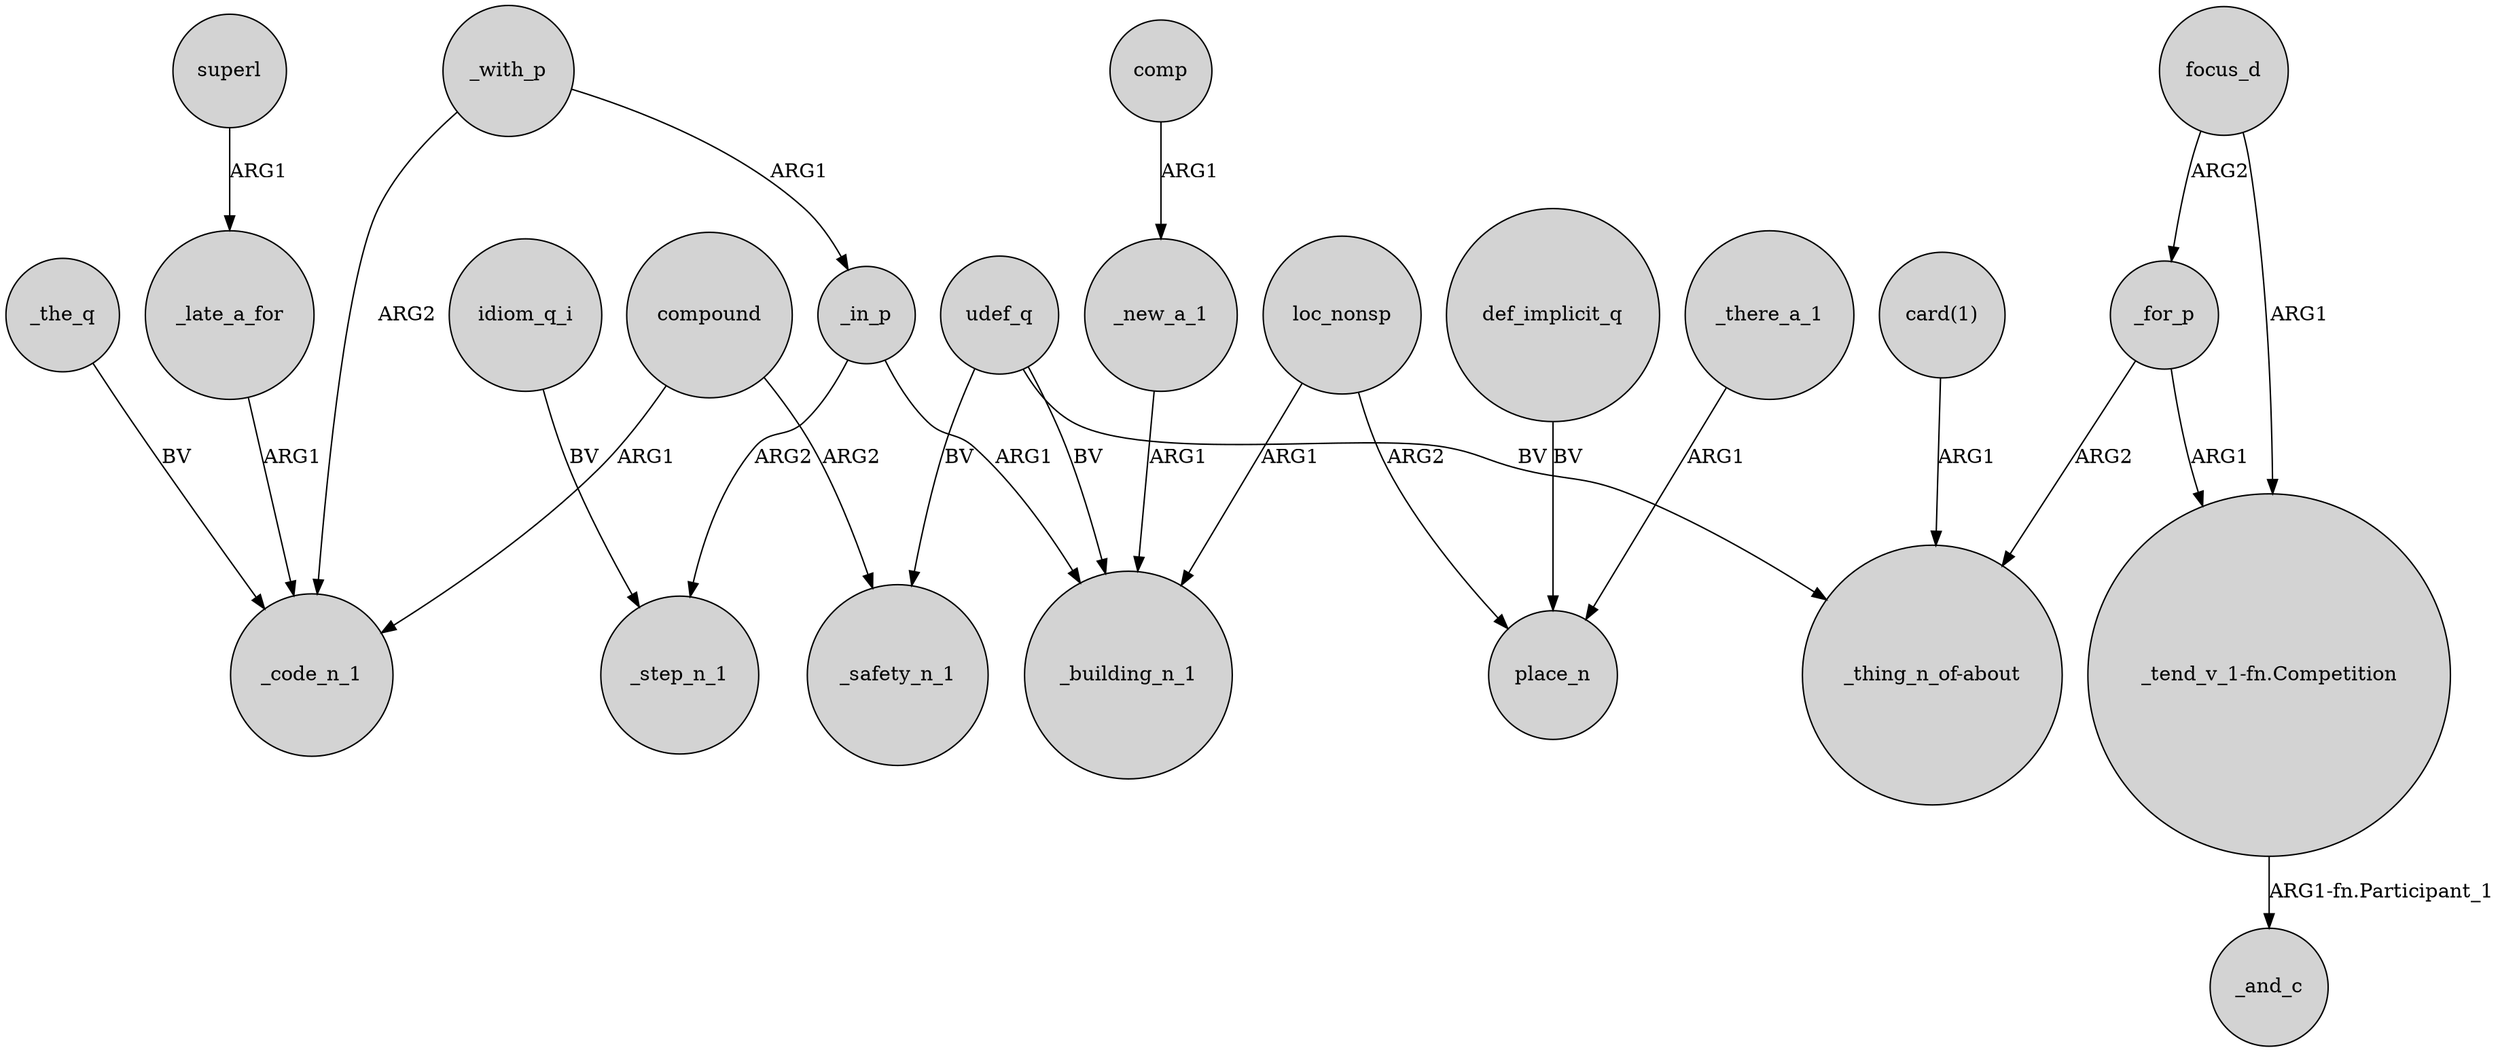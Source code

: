 digraph {
	node [shape=circle style=filled]
	udef_q -> _safety_n_1 [label=BV]
	comp -> _new_a_1 [label=ARG1]
	def_implicit_q -> place_n [label=BV]
	idiom_q_i -> _step_n_1 [label=BV]
	_there_a_1 -> place_n [label=ARG1]
	_for_p -> "_thing_n_of-about" [label=ARG2]
	_late_a_for -> _code_n_1 [label=ARG1]
	superl -> _late_a_for [label=ARG1]
	udef_q -> _building_n_1 [label=BV]
	_with_p -> _in_p [label=ARG1]
	_the_q -> _code_n_1 [label=BV]
	loc_nonsp -> _building_n_1 [label=ARG1]
	focus_d -> "_tend_v_1-fn.Competition" [label=ARG1]
	compound -> _code_n_1 [label=ARG1]
	udef_q -> "_thing_n_of-about" [label=BV]
	"card(1)" -> "_thing_n_of-about" [label=ARG1]
	loc_nonsp -> place_n [label=ARG2]
	_in_p -> _step_n_1 [label=ARG2]
	"_tend_v_1-fn.Competition" -> _and_c [label="ARG1-fn.Participant_1"]
	_for_p -> "_tend_v_1-fn.Competition" [label=ARG1]
	_with_p -> _code_n_1 [label=ARG2]
	compound -> _safety_n_1 [label=ARG2]
	focus_d -> _for_p [label=ARG2]
	_in_p -> _building_n_1 [label=ARG1]
	_new_a_1 -> _building_n_1 [label=ARG1]
}
